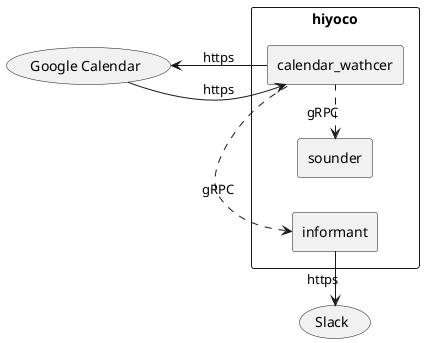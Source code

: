 @startuml
left to right direction
skinparam packageStyle rectangle

(Google Calendar) as (gc)
(Slack) as (slack)

rectangle hiyoco {
agent calendar_wathcer as cw
agent informant
agent sounder

(gc) -up-> cw : https
cw -up-> (gc) : https
cw .left.> sounder : gRPC
cw .left.> informant : gRPC
informant -left-> (slack) : https
}

@enduml
